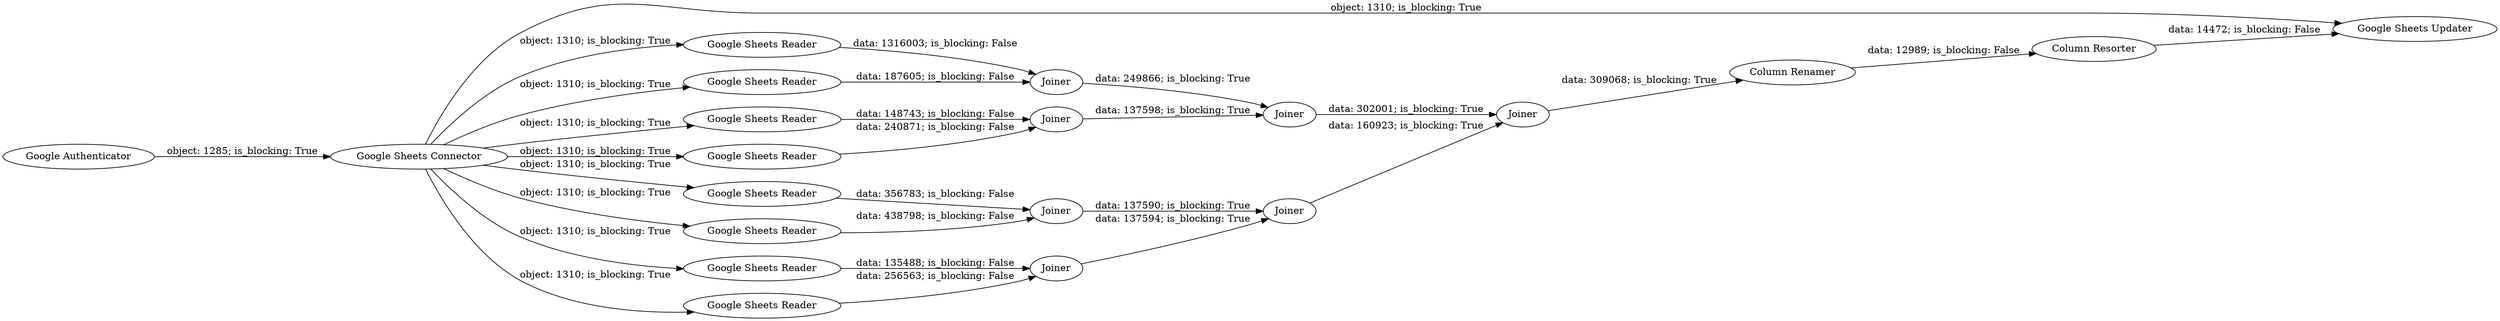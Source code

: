 digraph {
	"3365669633234746225_23" [label="Google Sheets Updater"]
	"3365669633234746225_12" [label="Google Sheets Reader"]
	"3365669633234746225_22" [label=Joiner]
	"3365669633234746225_14" [label=Joiner]
	"3365669633234746225_19" [label="Column Renamer"]
	"3365669633234746225_20" [label="Column Resorter"]
	"3365669633234746225_8" [label="Google Sheets Reader"]
	"3365669633234746225_13" [label=Joiner]
	"3365669633234746225_5" [label="Google Sheets Connector"]
	"3365669633234746225_15" [label=Joiner]
	"3365669633234746225_18" [label=Joiner]
	"3365669633234746225_10" [label="Google Sheets Reader"]
	"3365669633234746225_17" [label=Joiner]
	"3365669633234746225_1" [label="Google Authenticator"]
	"3365669633234746225_2" [label="Google Sheets Reader"]
	"3365669633234746225_6" [label="Google Sheets Reader"]
	"3365669633234746225_7" [label="Google Sheets Reader"]
	"3365669633234746225_16" [label=Joiner]
	"3365669633234746225_11" [label="Google Sheets Reader"]
	"3365669633234746225_21" [label="Google Sheets Reader"]
	"3365669633234746225_5" -> "3365669633234746225_8" [label="object: 1310; is_blocking: True"]
	"3365669633234746225_5" -> "3365669633234746225_23" [label="object: 1310; is_blocking: True"]
	"3365669633234746225_17" -> "3365669633234746225_18" [label="data: 302001; is_blocking: True"]
	"3365669633234746225_20" -> "3365669633234746225_23" [label="data: 14472; is_blocking: False"]
	"3365669633234746225_19" -> "3365669633234746225_20" [label="data: 12989; is_blocking: False"]
	"3365669633234746225_2" -> "3365669633234746225_22" [label="data: 187605; is_blocking: False"]
	"3365669633234746225_6" -> "3365669633234746225_15" [label="data: 148743; is_blocking: False"]
	"3365669633234746225_7" -> "3365669633234746225_15" [label="data: 240871; is_blocking: False"]
	"3365669633234746225_14" -> "3365669633234746225_16" [label="data: 137594; is_blocking: True"]
	"3365669633234746225_10" -> "3365669633234746225_13" [label="data: 438798; is_blocking: False"]
	"3365669633234746225_5" -> "3365669633234746225_2" [label="object: 1310; is_blocking: True"]
	"3365669633234746225_13" -> "3365669633234746225_16" [label="data: 137590; is_blocking: True"]
	"3365669633234746225_1" -> "3365669633234746225_5" [label="object: 1285; is_blocking: True"]
	"3365669633234746225_15" -> "3365669633234746225_17" [label="data: 137598; is_blocking: True"]
	"3365669633234746225_5" -> "3365669633234746225_10" [label="object: 1310; is_blocking: True"]
	"3365669633234746225_5" -> "3365669633234746225_12" [label="object: 1310; is_blocking: True"]
	"3365669633234746225_16" -> "3365669633234746225_18" [label="data: 160923; is_blocking: True"]
	"3365669633234746225_22" -> "3365669633234746225_17" [label="data: 249866; is_blocking: True"]
	"3365669633234746225_5" -> "3365669633234746225_11" [label="object: 1310; is_blocking: True"]
	"3365669633234746225_11" -> "3365669633234746225_13" [label="data: 356783; is_blocking: False"]
	"3365669633234746225_5" -> "3365669633234746225_6" [label="object: 1310; is_blocking: True"]
	"3365669633234746225_8" -> "3365669633234746225_14" [label="data: 135488; is_blocking: False"]
	"3365669633234746225_21" -> "3365669633234746225_22" [label="data: 1316003; is_blocking: False"]
	"3365669633234746225_5" -> "3365669633234746225_7" [label="object: 1310; is_blocking: True"]
	"3365669633234746225_18" -> "3365669633234746225_19" [label="data: 309068; is_blocking: True"]
	"3365669633234746225_12" -> "3365669633234746225_14" [label="data: 256563; is_blocking: False"]
	"3365669633234746225_5" -> "3365669633234746225_21" [label="object: 1310; is_blocking: True"]
	rankdir=LR
}
